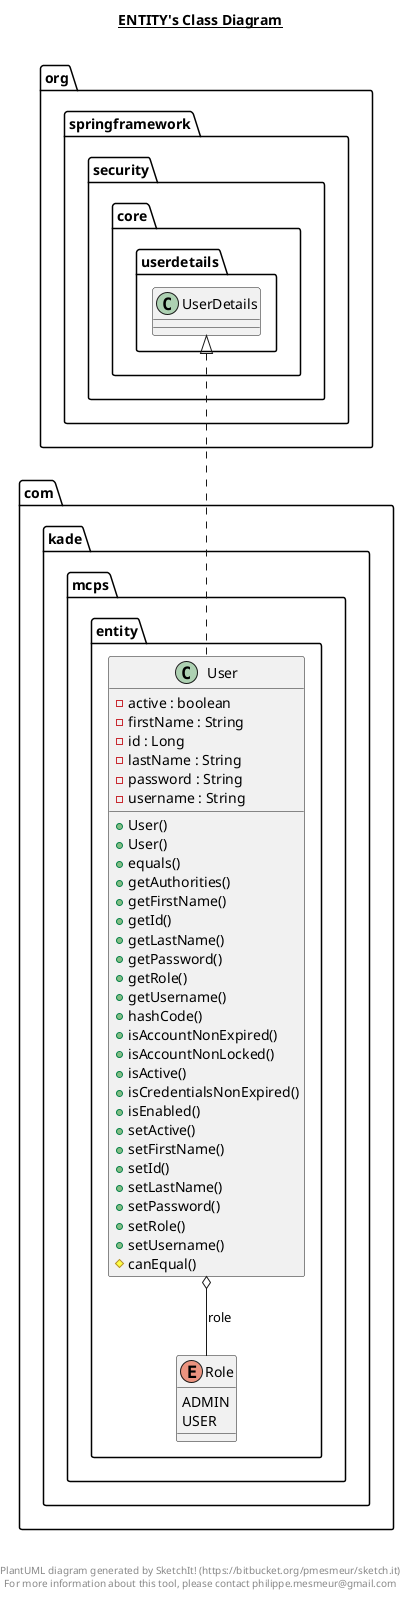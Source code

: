 @startuml

title __ENTITY's Class Diagram__\n

  namespace com.kade.mcps {
    namespace entity {
      enum Role {
        ADMIN
        USER
      }
    }
  }
  

  namespace com.kade.mcps {
    namespace entity {
      class com.kade.mcps.entity.User {
          - active : boolean
          - firstName : String
          - id : Long
          - lastName : String
          - password : String
          - username : String
          + User()
          + User()
          + equals()
          + getAuthorities()
          + getFirstName()
          + getId()
          + getLastName()
          + getPassword()
          + getRole()
          + getUsername()
          + hashCode()
          + isAccountNonExpired()
          + isAccountNonLocked()
          + isActive()
          + isCredentialsNonExpired()
          + isEnabled()
          + setActive()
          + setFirstName()
          + setId()
          + setLastName()
          + setPassword()
          + setRole()
          + setUsername()
          # canEqual()
      }
    }
  }
  

  com.kade.mcps.entity.User .up.|> org.springframework.security.core.userdetails.UserDetails
  com.kade.mcps.entity.User o-- com.kade.mcps.entity.Role : role


right footer


PlantUML diagram generated by SketchIt! (https://bitbucket.org/pmesmeur/sketch.it)
For more information about this tool, please contact philippe.mesmeur@gmail.com
endfooter

@enduml
